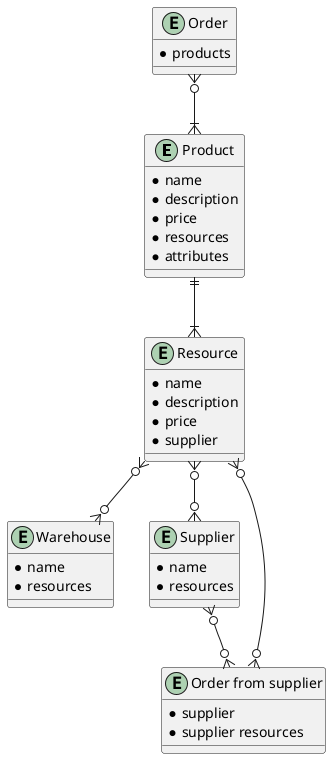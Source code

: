 @startuml

entity "Product" as product {
  * name
  * description
  * price
  * resources
  * attributes
}
entity "Resource" as resource {
  * name
  * description
  * price
  * supplier
}
entity "Order" as order {
  * products
}
entity "Warehouse" as warehouse {
  * name
  * resources
}
entity "Supplier" as supplier {
  * name
  * resources
}
entity "Order from supplier" as ordersuppleir {
  * supplier 
  * supplier resources
}


order }o--|{ product
product ||--|{ resource
resource }o--o{ warehouse
resource }o--o{ supplier
supplier }o--o{ ordersuppleir
resource }o--o{ ordersuppleir

@enduml
